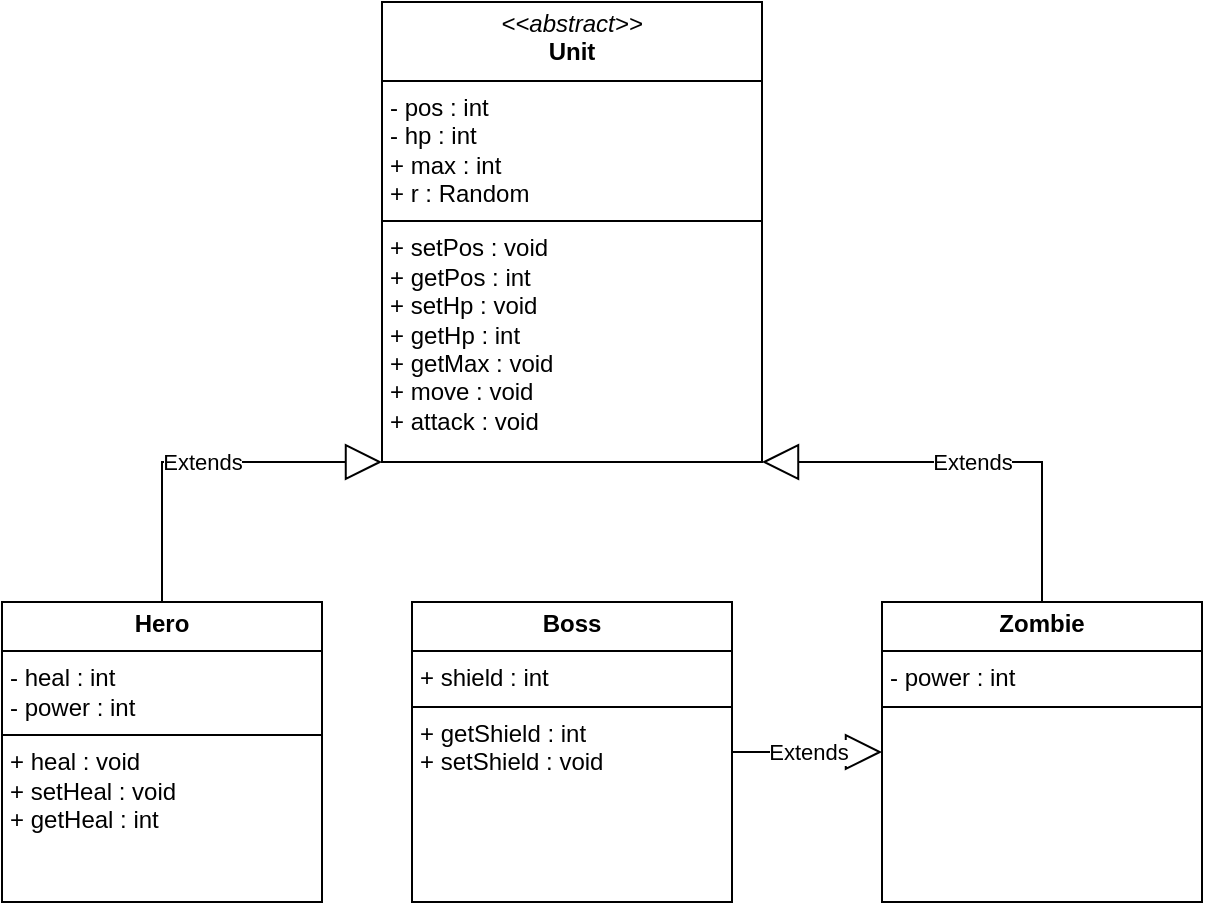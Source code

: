 <mxfile version="24.1.0" type="device">
  <diagram name="페이지-1" id="UzRhIx3rb2hVf1v3Oop-">
    <mxGraphModel dx="1434" dy="780" grid="1" gridSize="10" guides="1" tooltips="1" connect="1" arrows="1" fold="1" page="1" pageScale="1" pageWidth="827" pageHeight="1169" math="0" shadow="0">
      <root>
        <mxCell id="0" />
        <mxCell id="1" parent="0" />
        <mxCell id="m7pWEVpCEE4trWkXh4yc-2" value="&lt;p style=&quot;margin:0px;margin-top:4px;text-align:center;&quot;&gt;&lt;b&gt;Zombie&lt;/b&gt;&lt;/p&gt;&lt;hr size=&quot;1&quot; style=&quot;border-style:solid;&quot;&gt;&lt;p style=&quot;margin:0px;margin-left:4px;&quot;&gt;- power : int&lt;/p&gt;&lt;hr size=&quot;1&quot; style=&quot;border-style:solid;&quot;&gt;&lt;p style=&quot;margin:0px;margin-left:4px;&quot;&gt;&lt;br&gt;&lt;/p&gt;" style="verticalAlign=top;align=left;overflow=fill;html=1;whiteSpace=wrap;" vertex="1" parent="1">
          <mxGeometry x="520" y="310" width="160" height="150" as="geometry" />
        </mxCell>
        <mxCell id="m7pWEVpCEE4trWkXh4yc-3" value="&lt;p style=&quot;margin:0px;margin-top:4px;text-align:center;&quot;&gt;&lt;b&gt;Boss&lt;/b&gt;&lt;/p&gt;&lt;hr size=&quot;1&quot; style=&quot;border-style:solid;&quot;&gt;&lt;p style=&quot;margin:0px;margin-left:4px;&quot;&gt;+ shield : int&lt;/p&gt;&lt;hr size=&quot;1&quot; style=&quot;border-style:solid;&quot;&gt;&lt;p style=&quot;margin:0px;margin-left:4px;&quot;&gt;+ getShield : int&lt;/p&gt;&lt;p style=&quot;margin:0px;margin-left:4px;&quot;&gt;+ setShield : void&lt;/p&gt;" style="verticalAlign=top;align=left;overflow=fill;html=1;whiteSpace=wrap;" vertex="1" parent="1">
          <mxGeometry x="285" y="310" width="160" height="150" as="geometry" />
        </mxCell>
        <mxCell id="m7pWEVpCEE4trWkXh4yc-4" value="&lt;p style=&quot;margin:0px;margin-top:4px;text-align:center;&quot;&gt;&lt;b&gt;Hero&lt;/b&gt;&lt;/p&gt;&lt;hr size=&quot;1&quot; style=&quot;border-style:solid;&quot;&gt;&lt;p style=&quot;margin:0px;margin-left:4px;&quot;&gt;- heal : int&lt;/p&gt;&lt;p style=&quot;margin:0px;margin-left:4px;&quot;&gt;- power : int&lt;/p&gt;&lt;hr size=&quot;1&quot; style=&quot;border-style:solid;&quot;&gt;&lt;p style=&quot;margin:0px;margin-left:4px;&quot;&gt;+ heal : void&lt;/p&gt;&lt;p style=&quot;margin:0px;margin-left:4px;&quot;&gt;+ setHeal : void&lt;/p&gt;&lt;p style=&quot;margin:0px;margin-left:4px;&quot;&gt;+ getHeal : int&lt;/p&gt;" style="verticalAlign=top;align=left;overflow=fill;html=1;whiteSpace=wrap;" vertex="1" parent="1">
          <mxGeometry x="80" y="310" width="160" height="150" as="geometry" />
        </mxCell>
        <mxCell id="m7pWEVpCEE4trWkXh4yc-5" value="&lt;p style=&quot;margin:0px;margin-top:4px;text-align:center;&quot;&gt;&lt;i&gt;&amp;lt;&amp;lt;abstract&amp;gt;&amp;gt;&lt;/i&gt;&lt;br&gt;&lt;b&gt;Unit&lt;/b&gt;&lt;/p&gt;&lt;hr size=&quot;1&quot; style=&quot;border-style:solid;&quot;&gt;&lt;p style=&quot;margin: 0px 0px 0px 4px;&quot;&gt;- pos : int&lt;/p&gt;&lt;p style=&quot;margin: 0px 0px 0px 4px;&quot;&gt;- hp : int&lt;/p&gt;&lt;p style=&quot;margin: 0px 0px 0px 4px;&quot;&gt;+ max : int&lt;/p&gt;&lt;p style=&quot;margin: 0px 0px 0px 4px;&quot;&gt;+ r : Random&lt;/p&gt;&lt;hr size=&quot;1&quot; style=&quot;border-style:solid;&quot;&gt;&lt;p style=&quot;margin: 0px 0px 0px 4px;&quot;&gt;+ setPos : void&lt;/p&gt;&lt;p style=&quot;margin: 0px 0px 0px 4px;&quot;&gt;+ getPos : int&lt;/p&gt;&lt;p style=&quot;margin: 0px 0px 0px 4px;&quot;&gt;+ setHp : void&lt;/p&gt;&lt;p style=&quot;margin: 0px 0px 0px 4px;&quot;&gt;+ getHp : int&lt;/p&gt;&lt;p style=&quot;margin: 0px 0px 0px 4px;&quot;&gt;+ getMax : void&lt;/p&gt;&lt;p style=&quot;margin: 0px 0px 0px 4px;&quot;&gt;+ move : void&lt;/p&gt;&lt;p style=&quot;margin: 0px 0px 0px 4px;&quot;&gt;+ attack : void&lt;/p&gt;" style="verticalAlign=top;align=left;overflow=fill;html=1;whiteSpace=wrap;" vertex="1" parent="1">
          <mxGeometry x="270" y="10" width="190" height="230" as="geometry" />
        </mxCell>
        <mxCell id="m7pWEVpCEE4trWkXh4yc-7" value="Extends" style="endArrow=block;endSize=16;endFill=0;html=1;rounded=0;entryX=0;entryY=1;entryDx=0;entryDy=0;" edge="1" parent="1" target="m7pWEVpCEE4trWkXh4yc-5">
          <mxGeometry width="160" relative="1" as="geometry">
            <mxPoint x="160" y="310" as="sourcePoint" />
            <mxPoint x="270" y="230" as="targetPoint" />
            <Array as="points">
              <mxPoint x="160" y="240" />
            </Array>
          </mxGeometry>
        </mxCell>
        <mxCell id="m7pWEVpCEE4trWkXh4yc-8" value="Extends" style="endArrow=block;endSize=16;endFill=0;html=1;rounded=0;exitX=1;exitY=0.5;exitDx=0;exitDy=0;entryX=0;entryY=0.5;entryDx=0;entryDy=0;" edge="1" parent="1" source="m7pWEVpCEE4trWkXh4yc-3" target="m7pWEVpCEE4trWkXh4yc-2">
          <mxGeometry width="160" relative="1" as="geometry">
            <mxPoint x="470" y="370" as="sourcePoint" />
            <mxPoint x="470" y="300" as="targetPoint" />
          </mxGeometry>
        </mxCell>
        <mxCell id="m7pWEVpCEE4trWkXh4yc-9" value="Extends" style="endArrow=block;endSize=16;endFill=0;html=1;rounded=0;exitX=0.5;exitY=0;exitDx=0;exitDy=0;entryX=1;entryY=1;entryDx=0;entryDy=0;" edge="1" parent="1" source="m7pWEVpCEE4trWkXh4yc-2" target="m7pWEVpCEE4trWkXh4yc-5">
          <mxGeometry width="160" relative="1" as="geometry">
            <mxPoint x="540" y="210" as="sourcePoint" />
            <mxPoint x="700" y="210" as="targetPoint" />
            <Array as="points">
              <mxPoint x="600" y="240" />
            </Array>
          </mxGeometry>
        </mxCell>
      </root>
    </mxGraphModel>
  </diagram>
</mxfile>
